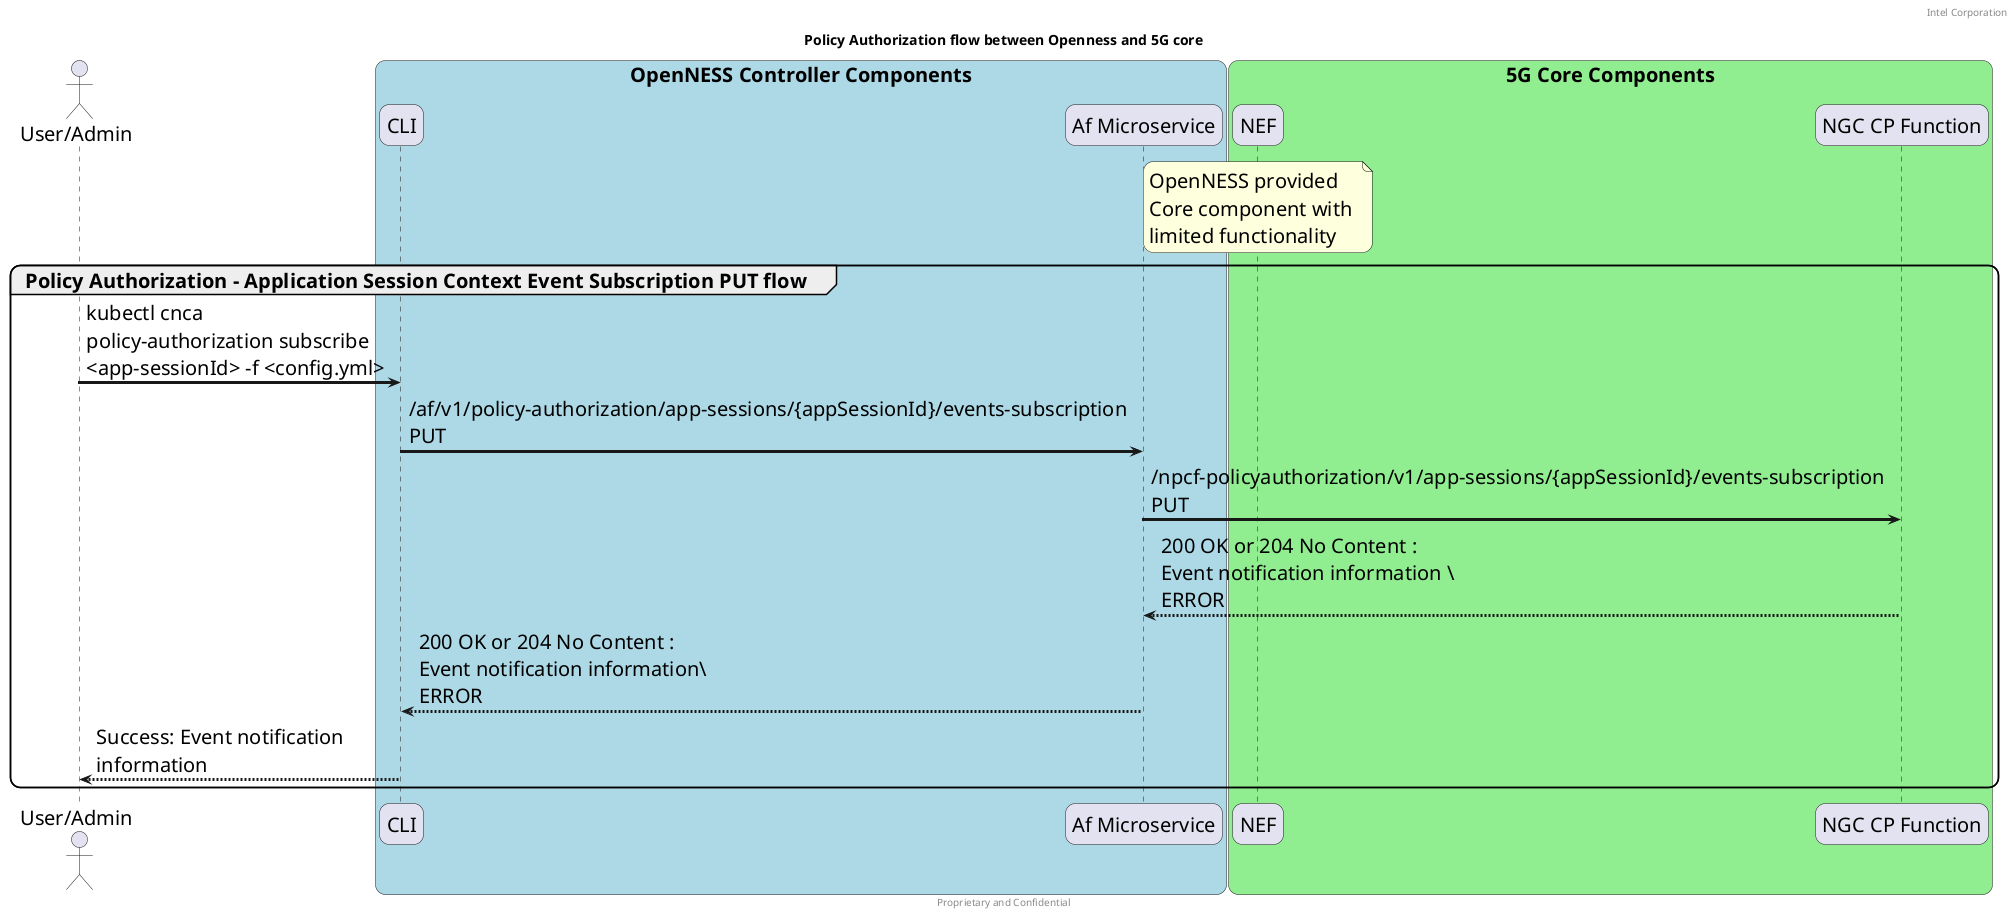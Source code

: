 @startuml
/' SPDX-License-Identifier: Apache-2.0
   Copyright (c) 2020 Intel Corporation
'/
skinparam monochrome false
skinparam roundcorner 20
skinparam defaultFontName "Intel Clear"
skinparam defaultFontSize 20
skinparam maxmessagesize 300
skinparam sequenceArrowThickness 3

header Intel Corporation
footer Proprietary and Confidential

title Policy Authorization flow between Openness and 5G core


actor "User/Admin" as user
participant "CLI" as CLI 
participant "Af Microservice" as AF 
participant "NEF" as NEF
participant "NGC CP Function" as 5GC

box "OpenNESS Controller Components" #LightBlue
	participant CLI
    participant AF
end box

box "5G Core Components" #LightGreen
	participant NEF
    participant 5GC
    note over NEF 
        OpenNESS provided 
        Core component with 
        limited functionality
    end note    
end box

group Policy Authorization - Application Session Context Event Subscription PUT flow
    user -> CLI : kubectl cnca policy-authorization subscribe <app-sessionId> -f <config.yml>
    CLI -> AF : /af/v1/policy-authorization/app-sessions/{appSessionId}/events-subscription PUT
    AF -> 5GC : /npcf-policyauthorization/v1/app-sessions/{appSessionId}/events-subscription PUT

    5GC --> AF : 200 OK or 204 No Content : Event notification information \ ERROR 
    AF --> CLI : 200 OK or 204 No Content : Event notification information\ ERROR 
    CLI --> user : Success: Event notification information
end
@enduml